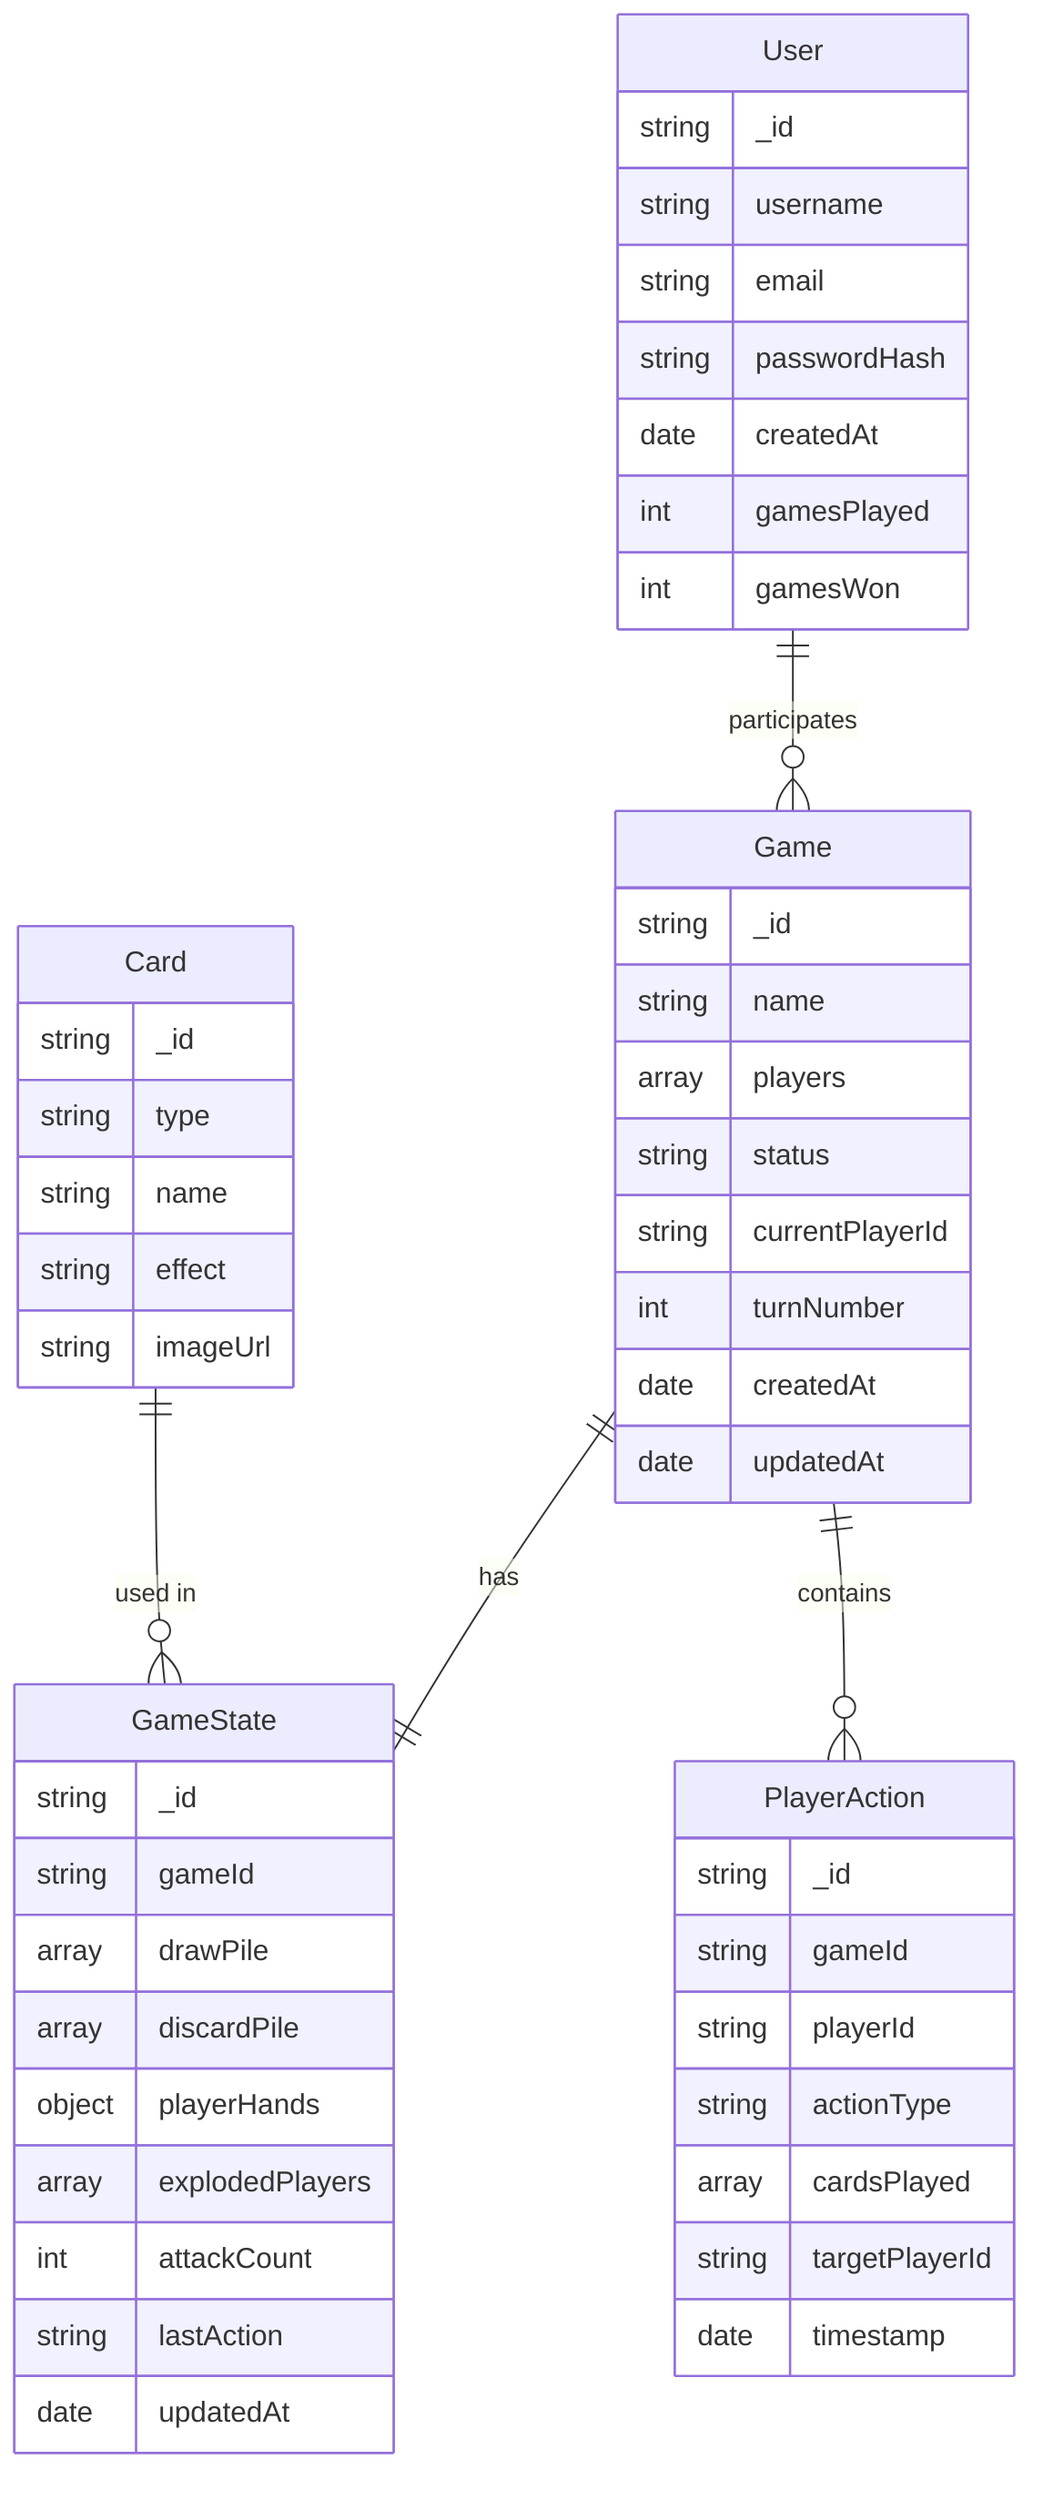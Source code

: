 erDiagram
    User {
        string _id
        string username
        string email
        string passwordHash
        date createdAt
        int gamesPlayed
        int gamesWon
    }
    Game {
        string _id
        string name
        array players
        string status
        string currentPlayerId
        int turnNumber
        date createdAt
        date updatedAt
    }
    GameState {
        string _id
        string gameId
        array drawPile
        array discardPile
        object playerHands
        array explodedPlayers
        int attackCount
        string lastAction
        date updatedAt
    }
    Card {
        string _id
        string type
        string name
        string effect
        string imageUrl
    }
    PlayerAction {
        string _id
        string gameId
        string playerId
        string actionType
        array cardsPlayed
        string targetPlayerId
        date timestamp
    }

    User ||--o{ Game : "participates"
    Game ||--|| GameState : "has"
    Game ||--o{ PlayerAction : "contains"
    Card ||--o{ GameState : "used in"